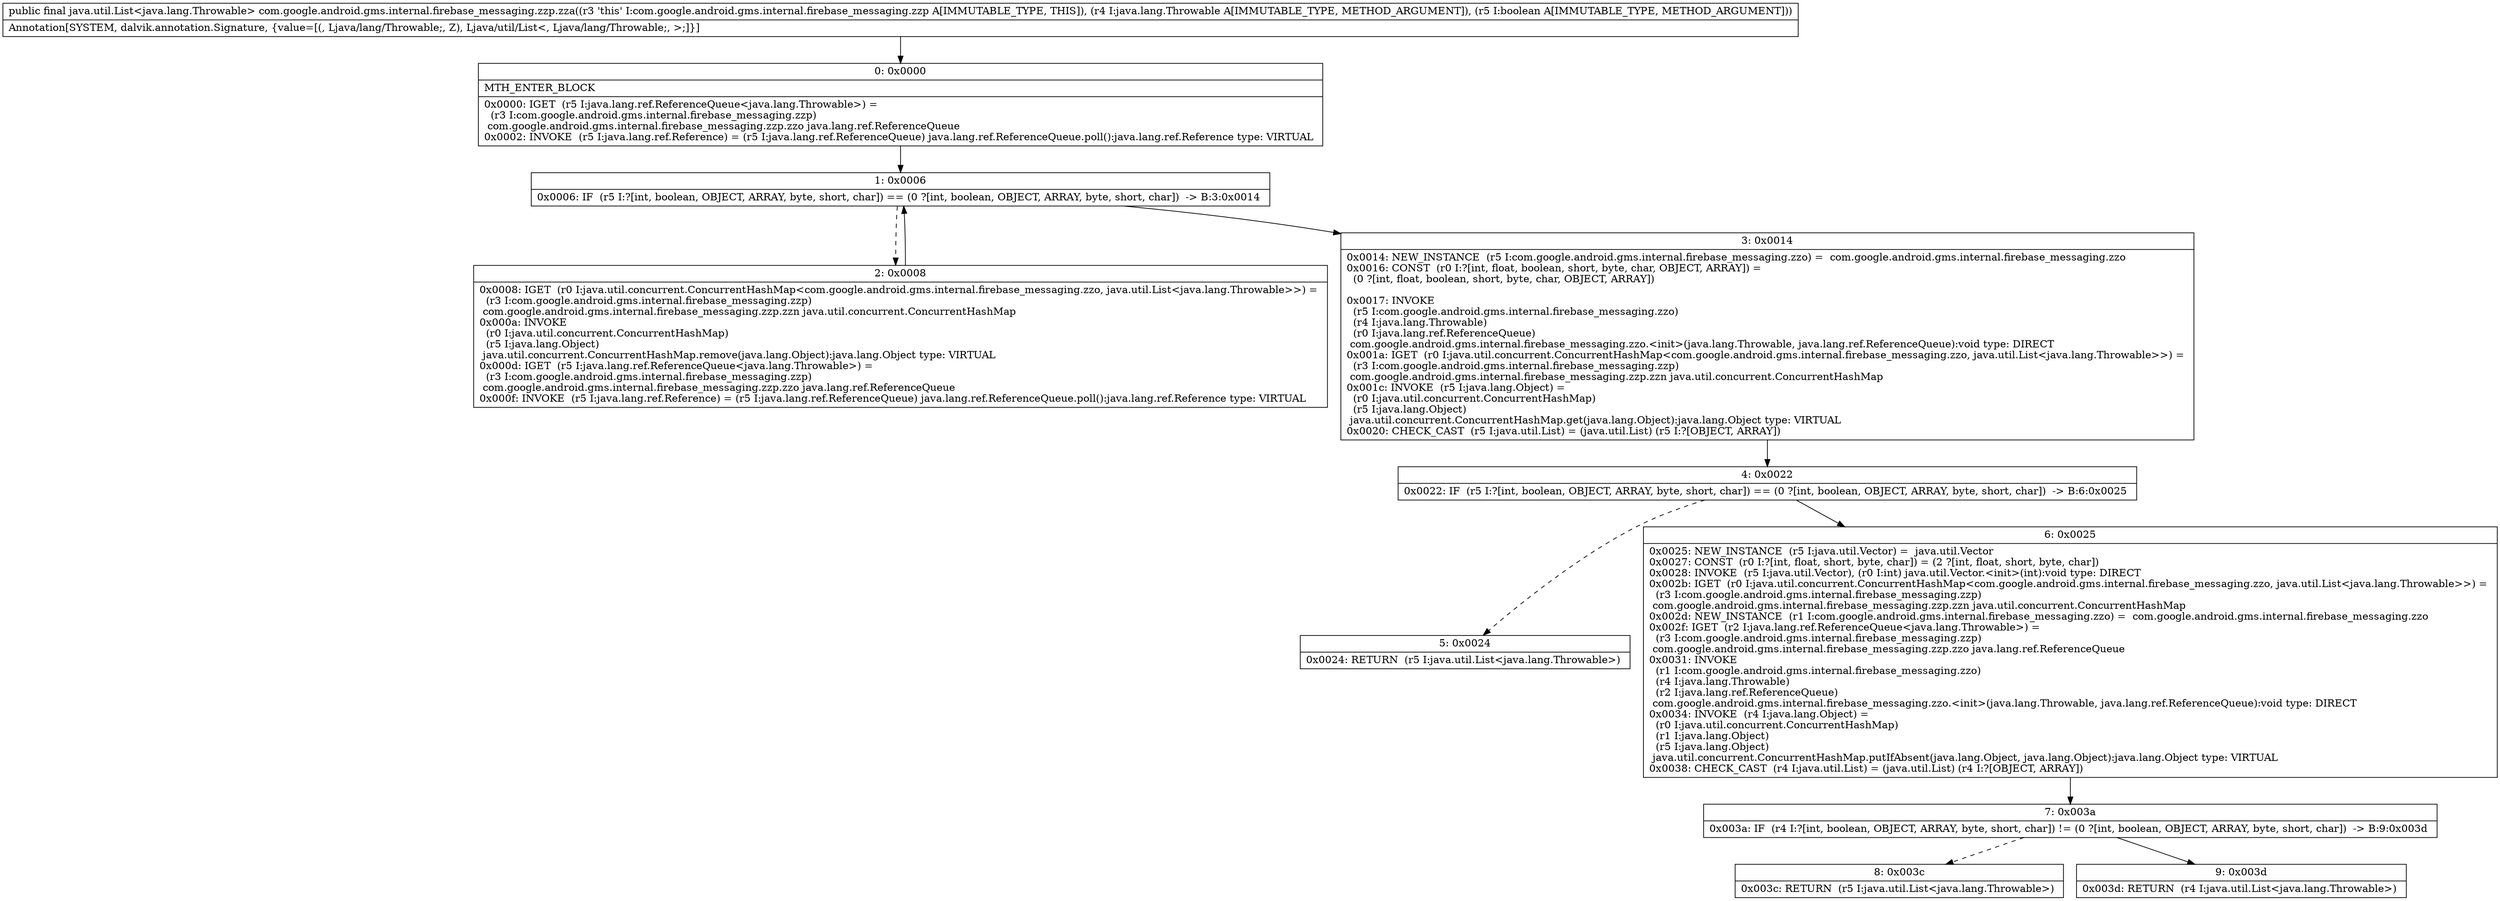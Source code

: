 digraph "CFG forcom.google.android.gms.internal.firebase_messaging.zzp.zza(Ljava\/lang\/Throwable;Z)Ljava\/util\/List;" {
Node_0 [shape=record,label="{0\:\ 0x0000|MTH_ENTER_BLOCK\l|0x0000: IGET  (r5 I:java.lang.ref.ReferenceQueue\<java.lang.Throwable\>) = \l  (r3 I:com.google.android.gms.internal.firebase_messaging.zzp)\l com.google.android.gms.internal.firebase_messaging.zzp.zzo java.lang.ref.ReferenceQueue \l0x0002: INVOKE  (r5 I:java.lang.ref.Reference) = (r5 I:java.lang.ref.ReferenceQueue) java.lang.ref.ReferenceQueue.poll():java.lang.ref.Reference type: VIRTUAL \l}"];
Node_1 [shape=record,label="{1\:\ 0x0006|0x0006: IF  (r5 I:?[int, boolean, OBJECT, ARRAY, byte, short, char]) == (0 ?[int, boolean, OBJECT, ARRAY, byte, short, char])  \-\> B:3:0x0014 \l}"];
Node_2 [shape=record,label="{2\:\ 0x0008|0x0008: IGET  (r0 I:java.util.concurrent.ConcurrentHashMap\<com.google.android.gms.internal.firebase_messaging.zzo, java.util.List\<java.lang.Throwable\>\>) = \l  (r3 I:com.google.android.gms.internal.firebase_messaging.zzp)\l com.google.android.gms.internal.firebase_messaging.zzp.zzn java.util.concurrent.ConcurrentHashMap \l0x000a: INVOKE  \l  (r0 I:java.util.concurrent.ConcurrentHashMap)\l  (r5 I:java.lang.Object)\l java.util.concurrent.ConcurrentHashMap.remove(java.lang.Object):java.lang.Object type: VIRTUAL \l0x000d: IGET  (r5 I:java.lang.ref.ReferenceQueue\<java.lang.Throwable\>) = \l  (r3 I:com.google.android.gms.internal.firebase_messaging.zzp)\l com.google.android.gms.internal.firebase_messaging.zzp.zzo java.lang.ref.ReferenceQueue \l0x000f: INVOKE  (r5 I:java.lang.ref.Reference) = (r5 I:java.lang.ref.ReferenceQueue) java.lang.ref.ReferenceQueue.poll():java.lang.ref.Reference type: VIRTUAL \l}"];
Node_3 [shape=record,label="{3\:\ 0x0014|0x0014: NEW_INSTANCE  (r5 I:com.google.android.gms.internal.firebase_messaging.zzo) =  com.google.android.gms.internal.firebase_messaging.zzo \l0x0016: CONST  (r0 I:?[int, float, boolean, short, byte, char, OBJECT, ARRAY]) = \l  (0 ?[int, float, boolean, short, byte, char, OBJECT, ARRAY])\l \l0x0017: INVOKE  \l  (r5 I:com.google.android.gms.internal.firebase_messaging.zzo)\l  (r4 I:java.lang.Throwable)\l  (r0 I:java.lang.ref.ReferenceQueue)\l com.google.android.gms.internal.firebase_messaging.zzo.\<init\>(java.lang.Throwable, java.lang.ref.ReferenceQueue):void type: DIRECT \l0x001a: IGET  (r0 I:java.util.concurrent.ConcurrentHashMap\<com.google.android.gms.internal.firebase_messaging.zzo, java.util.List\<java.lang.Throwable\>\>) = \l  (r3 I:com.google.android.gms.internal.firebase_messaging.zzp)\l com.google.android.gms.internal.firebase_messaging.zzp.zzn java.util.concurrent.ConcurrentHashMap \l0x001c: INVOKE  (r5 I:java.lang.Object) = \l  (r0 I:java.util.concurrent.ConcurrentHashMap)\l  (r5 I:java.lang.Object)\l java.util.concurrent.ConcurrentHashMap.get(java.lang.Object):java.lang.Object type: VIRTUAL \l0x0020: CHECK_CAST  (r5 I:java.util.List) = (java.util.List) (r5 I:?[OBJECT, ARRAY]) \l}"];
Node_4 [shape=record,label="{4\:\ 0x0022|0x0022: IF  (r5 I:?[int, boolean, OBJECT, ARRAY, byte, short, char]) == (0 ?[int, boolean, OBJECT, ARRAY, byte, short, char])  \-\> B:6:0x0025 \l}"];
Node_5 [shape=record,label="{5\:\ 0x0024|0x0024: RETURN  (r5 I:java.util.List\<java.lang.Throwable\>) \l}"];
Node_6 [shape=record,label="{6\:\ 0x0025|0x0025: NEW_INSTANCE  (r5 I:java.util.Vector) =  java.util.Vector \l0x0027: CONST  (r0 I:?[int, float, short, byte, char]) = (2 ?[int, float, short, byte, char]) \l0x0028: INVOKE  (r5 I:java.util.Vector), (r0 I:int) java.util.Vector.\<init\>(int):void type: DIRECT \l0x002b: IGET  (r0 I:java.util.concurrent.ConcurrentHashMap\<com.google.android.gms.internal.firebase_messaging.zzo, java.util.List\<java.lang.Throwable\>\>) = \l  (r3 I:com.google.android.gms.internal.firebase_messaging.zzp)\l com.google.android.gms.internal.firebase_messaging.zzp.zzn java.util.concurrent.ConcurrentHashMap \l0x002d: NEW_INSTANCE  (r1 I:com.google.android.gms.internal.firebase_messaging.zzo) =  com.google.android.gms.internal.firebase_messaging.zzo \l0x002f: IGET  (r2 I:java.lang.ref.ReferenceQueue\<java.lang.Throwable\>) = \l  (r3 I:com.google.android.gms.internal.firebase_messaging.zzp)\l com.google.android.gms.internal.firebase_messaging.zzp.zzo java.lang.ref.ReferenceQueue \l0x0031: INVOKE  \l  (r1 I:com.google.android.gms.internal.firebase_messaging.zzo)\l  (r4 I:java.lang.Throwable)\l  (r2 I:java.lang.ref.ReferenceQueue)\l com.google.android.gms.internal.firebase_messaging.zzo.\<init\>(java.lang.Throwable, java.lang.ref.ReferenceQueue):void type: DIRECT \l0x0034: INVOKE  (r4 I:java.lang.Object) = \l  (r0 I:java.util.concurrent.ConcurrentHashMap)\l  (r1 I:java.lang.Object)\l  (r5 I:java.lang.Object)\l java.util.concurrent.ConcurrentHashMap.putIfAbsent(java.lang.Object, java.lang.Object):java.lang.Object type: VIRTUAL \l0x0038: CHECK_CAST  (r4 I:java.util.List) = (java.util.List) (r4 I:?[OBJECT, ARRAY]) \l}"];
Node_7 [shape=record,label="{7\:\ 0x003a|0x003a: IF  (r4 I:?[int, boolean, OBJECT, ARRAY, byte, short, char]) != (0 ?[int, boolean, OBJECT, ARRAY, byte, short, char])  \-\> B:9:0x003d \l}"];
Node_8 [shape=record,label="{8\:\ 0x003c|0x003c: RETURN  (r5 I:java.util.List\<java.lang.Throwable\>) \l}"];
Node_9 [shape=record,label="{9\:\ 0x003d|0x003d: RETURN  (r4 I:java.util.List\<java.lang.Throwable\>) \l}"];
MethodNode[shape=record,label="{public final java.util.List\<java.lang.Throwable\> com.google.android.gms.internal.firebase_messaging.zzp.zza((r3 'this' I:com.google.android.gms.internal.firebase_messaging.zzp A[IMMUTABLE_TYPE, THIS]), (r4 I:java.lang.Throwable A[IMMUTABLE_TYPE, METHOD_ARGUMENT]), (r5 I:boolean A[IMMUTABLE_TYPE, METHOD_ARGUMENT]))  | Annotation[SYSTEM, dalvik.annotation.Signature, \{value=[(, Ljava\/lang\/Throwable;, Z), Ljava\/util\/List\<, Ljava\/lang\/Throwable;, \>;]\}]\l}"];
MethodNode -> Node_0;
Node_0 -> Node_1;
Node_1 -> Node_2[style=dashed];
Node_1 -> Node_3;
Node_2 -> Node_1;
Node_3 -> Node_4;
Node_4 -> Node_5[style=dashed];
Node_4 -> Node_6;
Node_6 -> Node_7;
Node_7 -> Node_8[style=dashed];
Node_7 -> Node_9;
}

